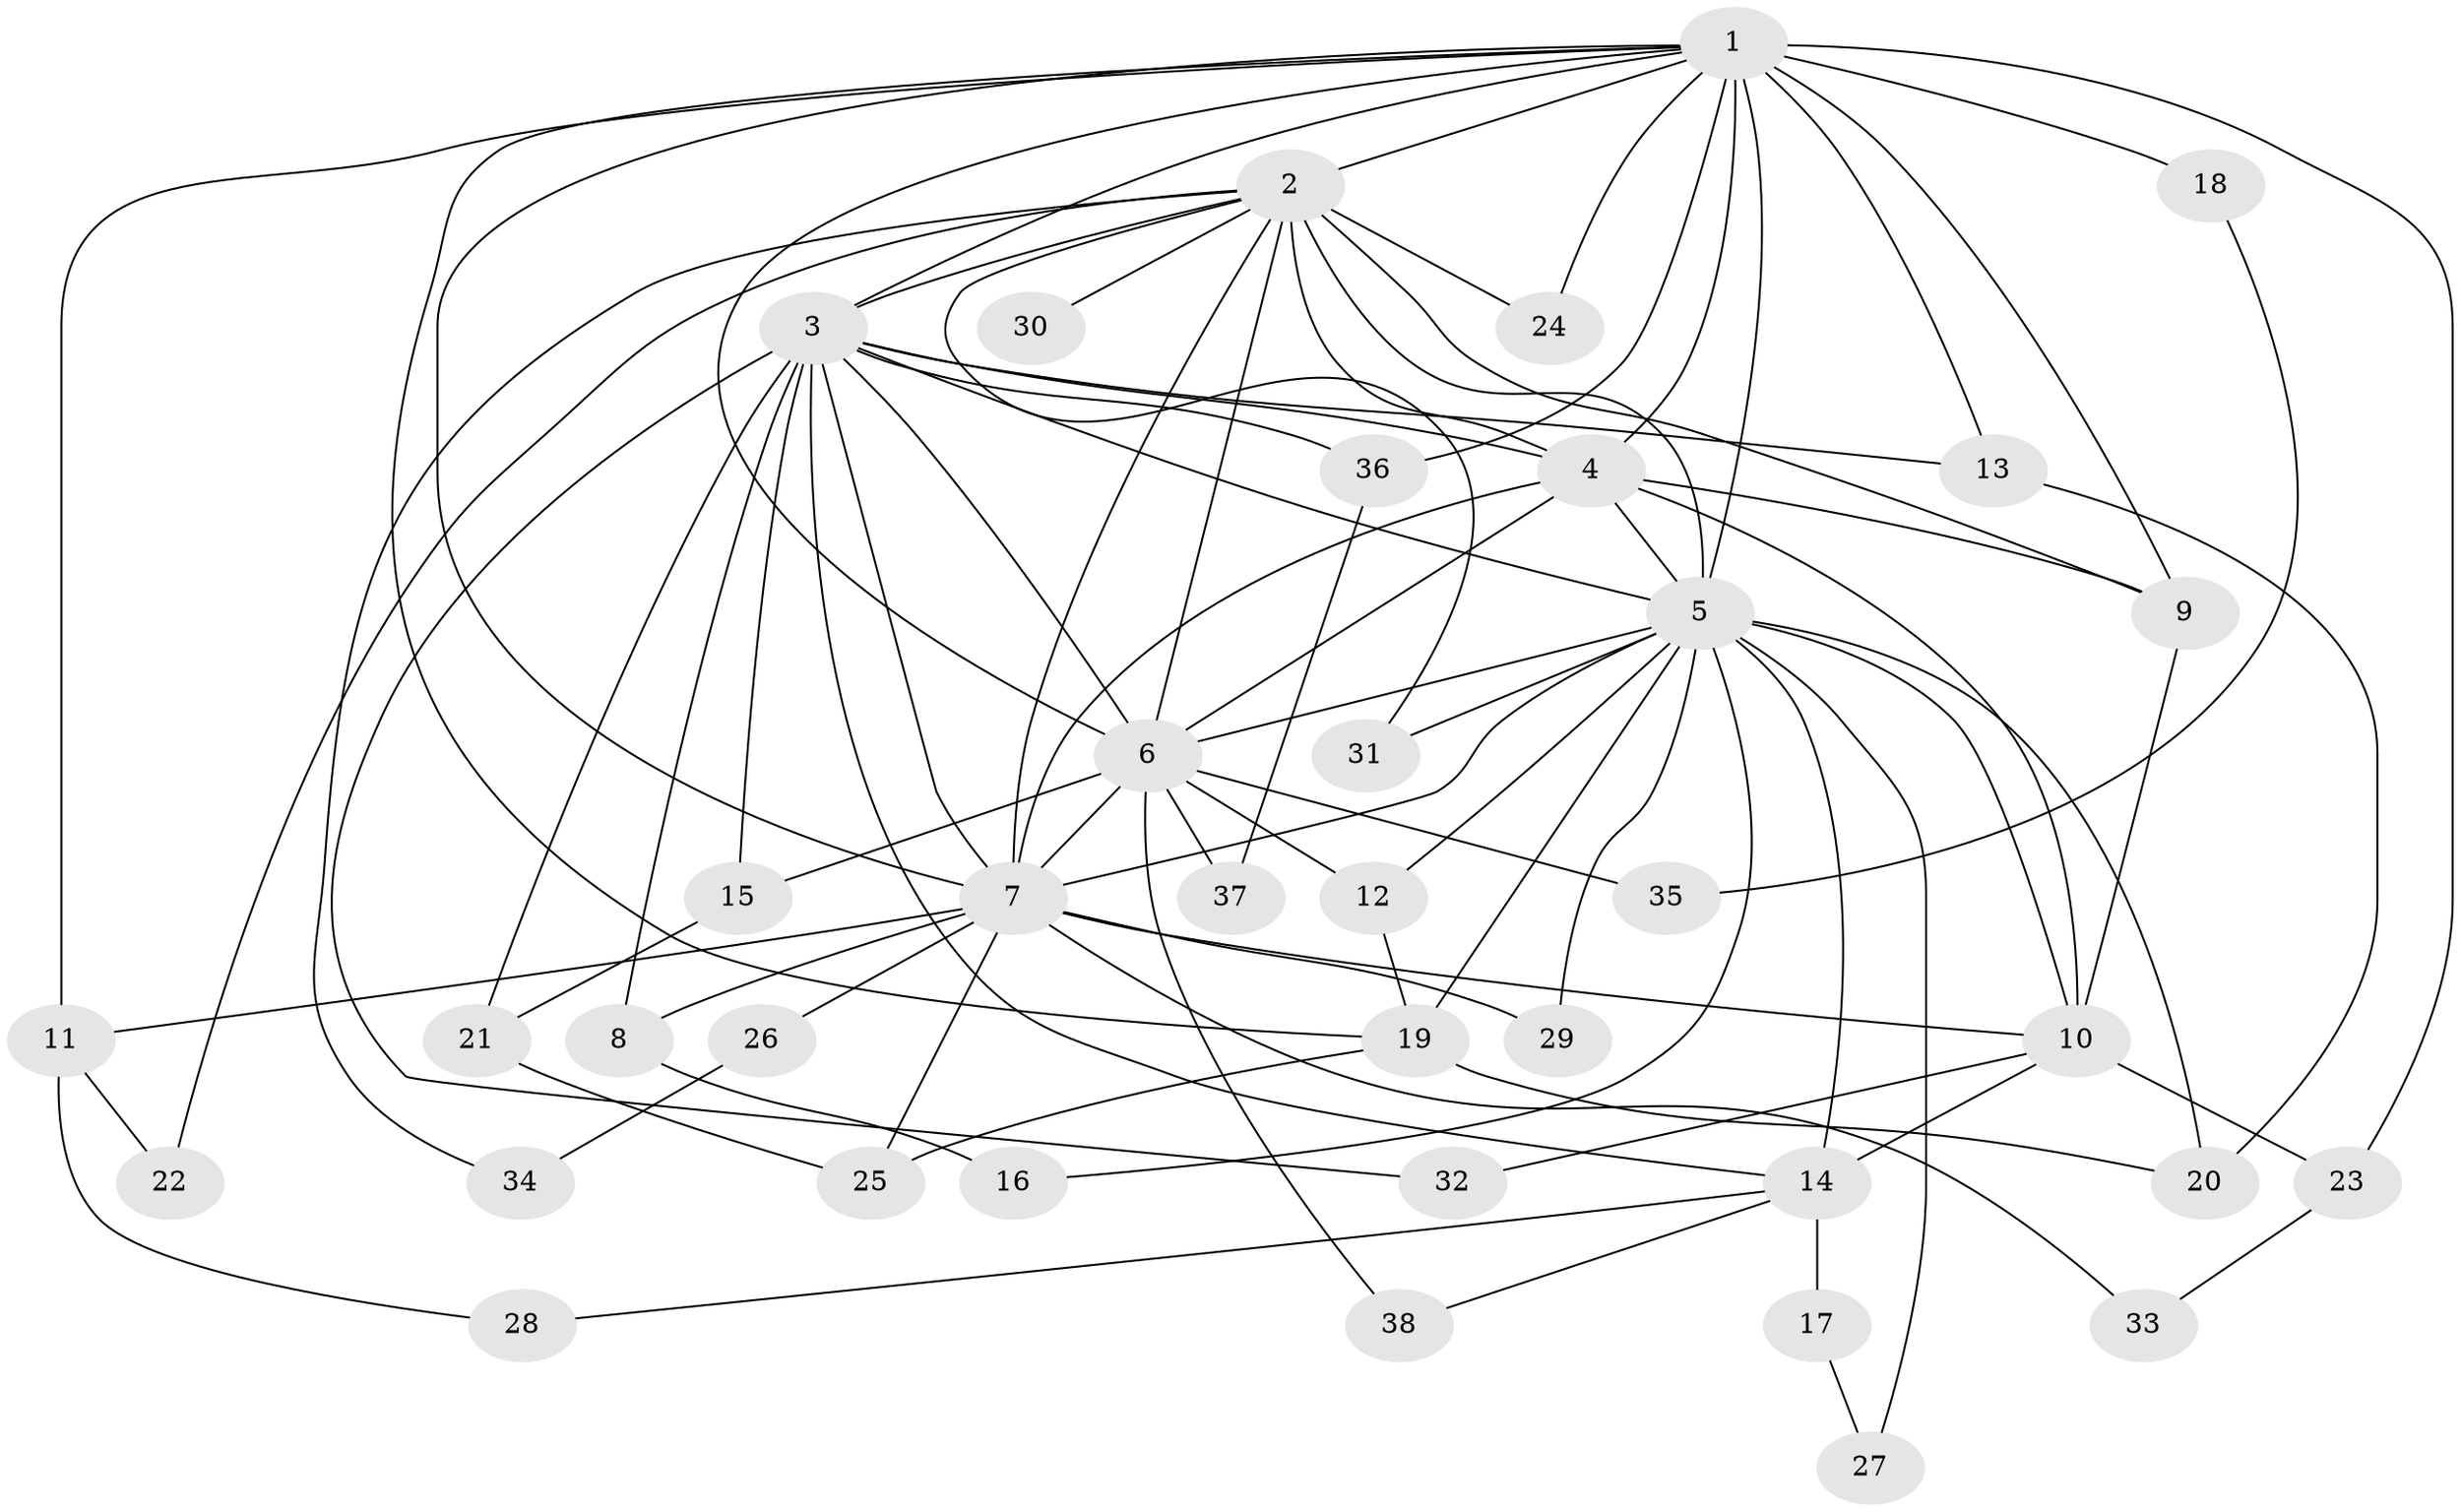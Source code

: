 // original degree distribution, {11: 0.015873015873015872, 17: 0.047619047619047616, 19: 0.031746031746031744, 14: 0.015873015873015872, 15: 0.015873015873015872, 18: 0.031746031746031744, 3: 0.2857142857142857, 4: 0.06349206349206349, 2: 0.47619047619047616, 7: 0.015873015873015872}
// Generated by graph-tools (version 1.1) at 2025/49/03/04/25 22:49:20]
// undirected, 38 vertices, 86 edges
graph export_dot {
  node [color=gray90,style=filled];
  1;
  2;
  3;
  4;
  5;
  6;
  7;
  8;
  9;
  10;
  11;
  12;
  13;
  14;
  15;
  16;
  17;
  18;
  19;
  20;
  21;
  22;
  23;
  24;
  25;
  26;
  27;
  28;
  29;
  30;
  31;
  32;
  33;
  34;
  35;
  36;
  37;
  38;
  1 -- 2 [weight=2.0];
  1 -- 3 [weight=2.0];
  1 -- 4 [weight=4.0];
  1 -- 5 [weight=4.0];
  1 -- 6 [weight=2.0];
  1 -- 7 [weight=2.0];
  1 -- 9 [weight=2.0];
  1 -- 11 [weight=1.0];
  1 -- 13 [weight=1.0];
  1 -- 18 [weight=2.0];
  1 -- 19 [weight=1.0];
  1 -- 23 [weight=1.0];
  1 -- 24 [weight=1.0];
  1 -- 36 [weight=1.0];
  2 -- 3 [weight=1.0];
  2 -- 4 [weight=3.0];
  2 -- 5 [weight=2.0];
  2 -- 6 [weight=1.0];
  2 -- 7 [weight=1.0];
  2 -- 9 [weight=1.0];
  2 -- 22 [weight=1.0];
  2 -- 24 [weight=1.0];
  2 -- 30 [weight=1.0];
  2 -- 31 [weight=1.0];
  2 -- 34 [weight=1.0];
  3 -- 4 [weight=3.0];
  3 -- 5 [weight=2.0];
  3 -- 6 [weight=1.0];
  3 -- 7 [weight=1.0];
  3 -- 8 [weight=1.0];
  3 -- 13 [weight=1.0];
  3 -- 14 [weight=1.0];
  3 -- 15 [weight=1.0];
  3 -- 21 [weight=1.0];
  3 -- 32 [weight=1.0];
  3 -- 36 [weight=1.0];
  4 -- 5 [weight=4.0];
  4 -- 6 [weight=2.0];
  4 -- 7 [weight=2.0];
  4 -- 9 [weight=3.0];
  4 -- 10 [weight=8.0];
  5 -- 6 [weight=3.0];
  5 -- 7 [weight=3.0];
  5 -- 10 [weight=4.0];
  5 -- 12 [weight=1.0];
  5 -- 14 [weight=2.0];
  5 -- 16 [weight=1.0];
  5 -- 19 [weight=1.0];
  5 -- 20 [weight=1.0];
  5 -- 27 [weight=1.0];
  5 -- 29 [weight=1.0];
  5 -- 31 [weight=1.0];
  6 -- 7 [weight=1.0];
  6 -- 12 [weight=1.0];
  6 -- 15 [weight=1.0];
  6 -- 35 [weight=1.0];
  6 -- 37 [weight=1.0];
  6 -- 38 [weight=1.0];
  7 -- 8 [weight=1.0];
  7 -- 10 [weight=1.0];
  7 -- 11 [weight=1.0];
  7 -- 25 [weight=1.0];
  7 -- 26 [weight=1.0];
  7 -- 29 [weight=1.0];
  7 -- 33 [weight=1.0];
  8 -- 16 [weight=1.0];
  9 -- 10 [weight=2.0];
  10 -- 14 [weight=2.0];
  10 -- 23 [weight=1.0];
  10 -- 32 [weight=1.0];
  11 -- 22 [weight=1.0];
  11 -- 28 [weight=1.0];
  12 -- 19 [weight=1.0];
  13 -- 20 [weight=1.0];
  14 -- 17 [weight=2.0];
  14 -- 28 [weight=1.0];
  14 -- 38 [weight=1.0];
  15 -- 21 [weight=1.0];
  17 -- 27 [weight=1.0];
  18 -- 35 [weight=1.0];
  19 -- 20 [weight=1.0];
  19 -- 25 [weight=2.0];
  21 -- 25 [weight=1.0];
  23 -- 33 [weight=1.0];
  26 -- 34 [weight=1.0];
  36 -- 37 [weight=1.0];
}
